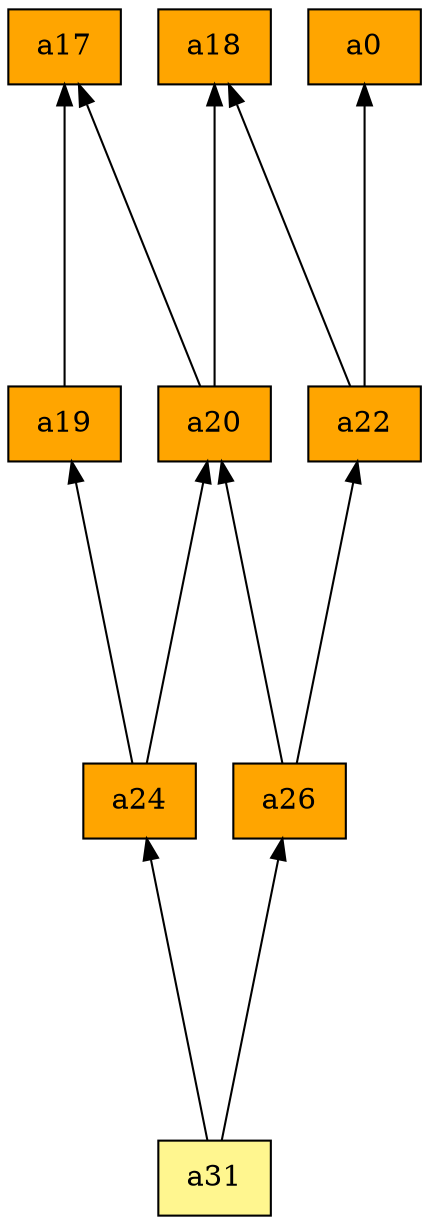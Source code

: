 digraph G {
rankdir=BT;ranksep="2.0";
"a20" [shape=record,fillcolor=orange,style=filled,label="{a20}"];
"a17" [shape=record,fillcolor=orange,style=filled,label="{a17}"];
"a26" [shape=record,fillcolor=orange,style=filled,label="{a26}"];
"a19" [shape=record,fillcolor=orange,style=filled,label="{a19}"];
"a24" [shape=record,fillcolor=orange,style=filled,label="{a24}"];
"a18" [shape=record,fillcolor=orange,style=filled,label="{a18}"];
"a0" [shape=record,fillcolor=orange,style=filled,label="{a0}"];
"a31" [shape=record,fillcolor=khaki1,style=filled,label="{a31}"];
"a22" [shape=record,fillcolor=orange,style=filled,label="{a22}"];
"a20" -> "a18"
"a20" -> "a17"
"a26" -> "a20"
"a26" -> "a22"
"a19" -> "a17"
"a24" -> "a19"
"a24" -> "a20"
"a31" -> "a26"
"a31" -> "a24"
"a22" -> "a0"
"a22" -> "a18"
}